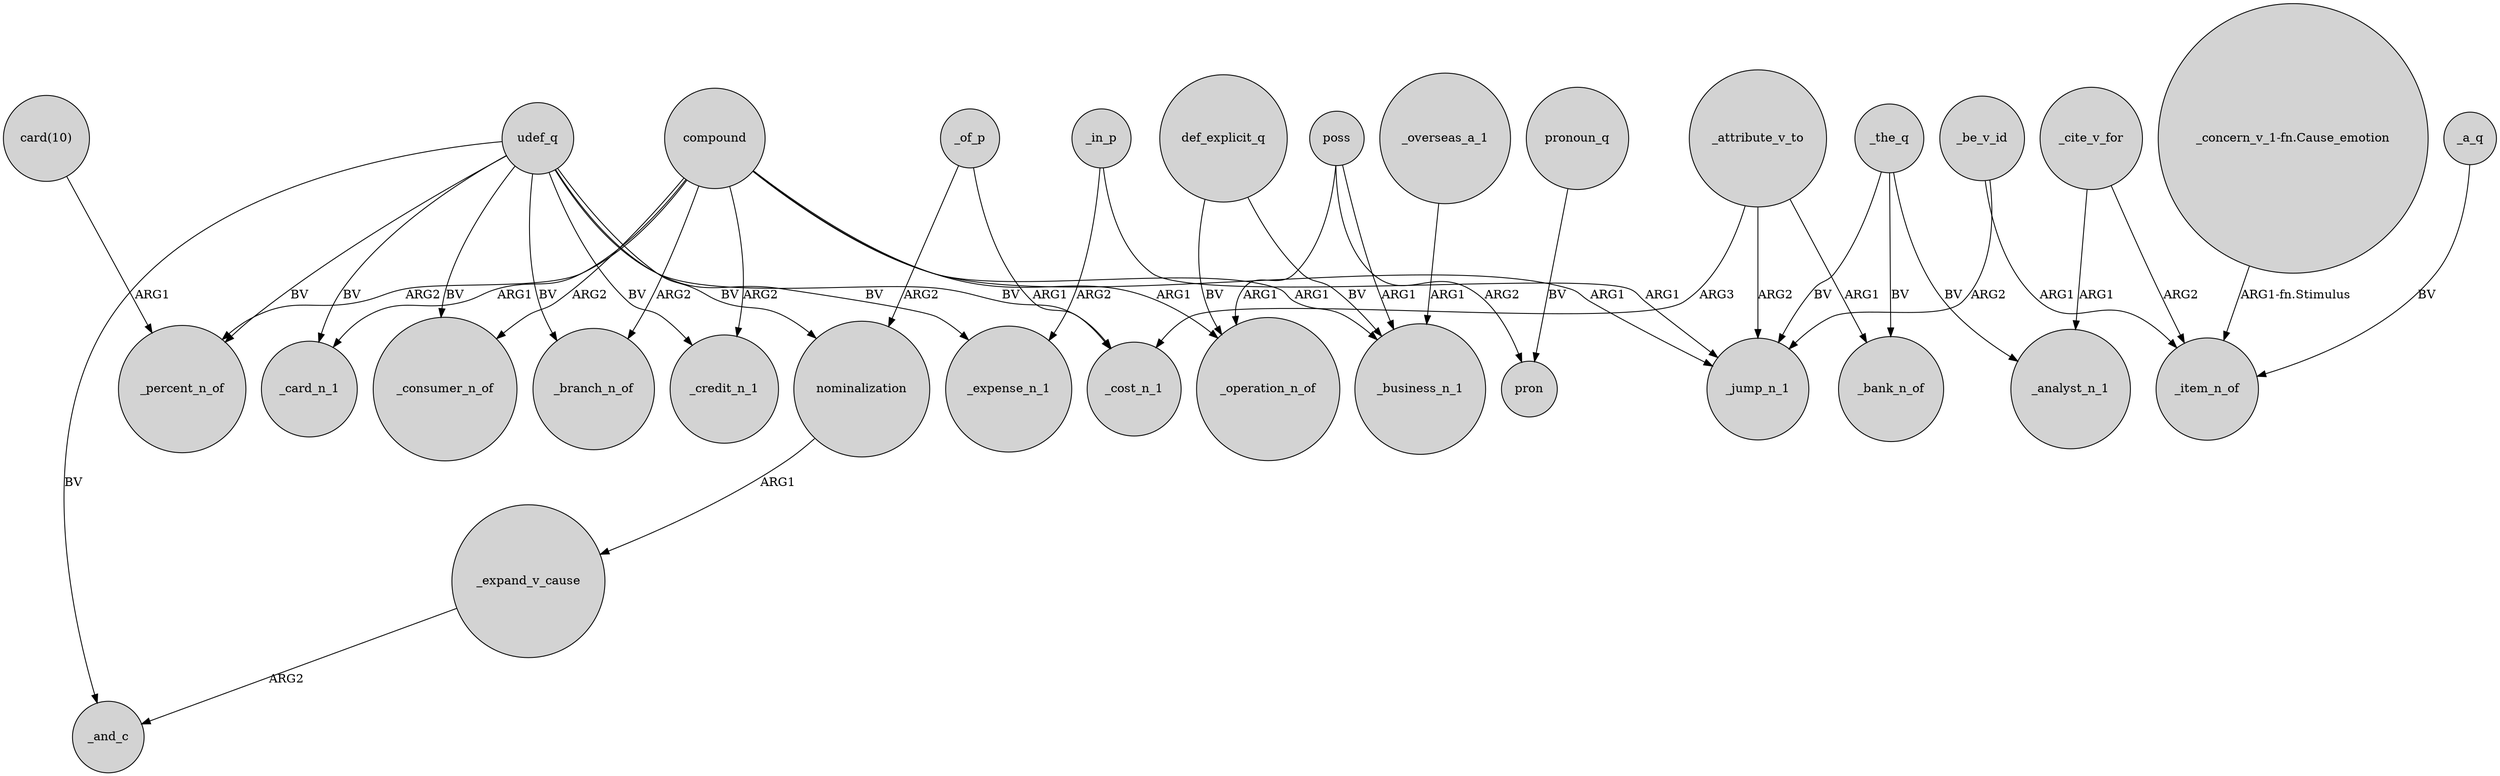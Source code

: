 digraph {
	node [shape=circle style=filled]
	udef_q -> _expense_n_1 [label=BV]
	compound -> _operation_n_of [label=ARG1]
	udef_q -> _branch_n_of [label=BV]
	poss -> pron [label=ARG2]
	udef_q -> _credit_n_1 [label=BV]
	poss -> _operation_n_of [label=ARG1]
	compound -> _credit_n_1 [label=ARG2]
	_be_v_id -> _item_n_of [label=ARG1]
	_the_q -> _jump_n_1 [label=BV]
	poss -> _business_n_1 [label=ARG1]
	_expand_v_cause -> _and_c [label=ARG2]
	_attribute_v_to -> _bank_n_of [label=ARG1]
	compound -> _jump_n_1 [label=ARG1]
	udef_q -> _cost_n_1 [label=BV]
	compound -> _percent_n_of [label=ARG2]
	udef_q -> _card_n_1 [label=BV]
	_of_p -> _cost_n_1 [label=ARG1]
	_attribute_v_to -> _jump_n_1 [label=ARG2]
	pronoun_q -> pron [label=BV]
	compound -> _card_n_1 [label=ARG1]
	"card(10)" -> _percent_n_of [label=ARG1]
	def_explicit_q -> _operation_n_of [label=BV]
	_the_q -> _bank_n_of [label=BV]
	_be_v_id -> _jump_n_1 [label=ARG2]
	_of_p -> nominalization [label=ARG2]
	compound -> _branch_n_of [label=ARG2]
	compound -> _business_n_1 [label=ARG1]
	udef_q -> _consumer_n_of [label=BV]
	_cite_v_for -> _analyst_n_1 [label=ARG1]
	udef_q -> nominalization [label=BV]
	_in_p -> _expense_n_1 [label=ARG2]
	nominalization -> _expand_v_cause [label=ARG1]
	compound -> _consumer_n_of [label=ARG2]
	_attribute_v_to -> _cost_n_1 [label=ARG3]
	"_concern_v_1-fn.Cause_emotion" -> _item_n_of [label="ARG1-fn.Stimulus"]
	_the_q -> _analyst_n_1 [label=BV]
	_in_p -> _jump_n_1 [label=ARG1]
	udef_q -> _percent_n_of [label=BV]
	_overseas_a_1 -> _business_n_1 [label=ARG1]
	udef_q -> _and_c [label=BV]
	_cite_v_for -> _item_n_of [label=ARG2]
	def_explicit_q -> _business_n_1 [label=BV]
	_a_q -> _item_n_of [label=BV]
}
